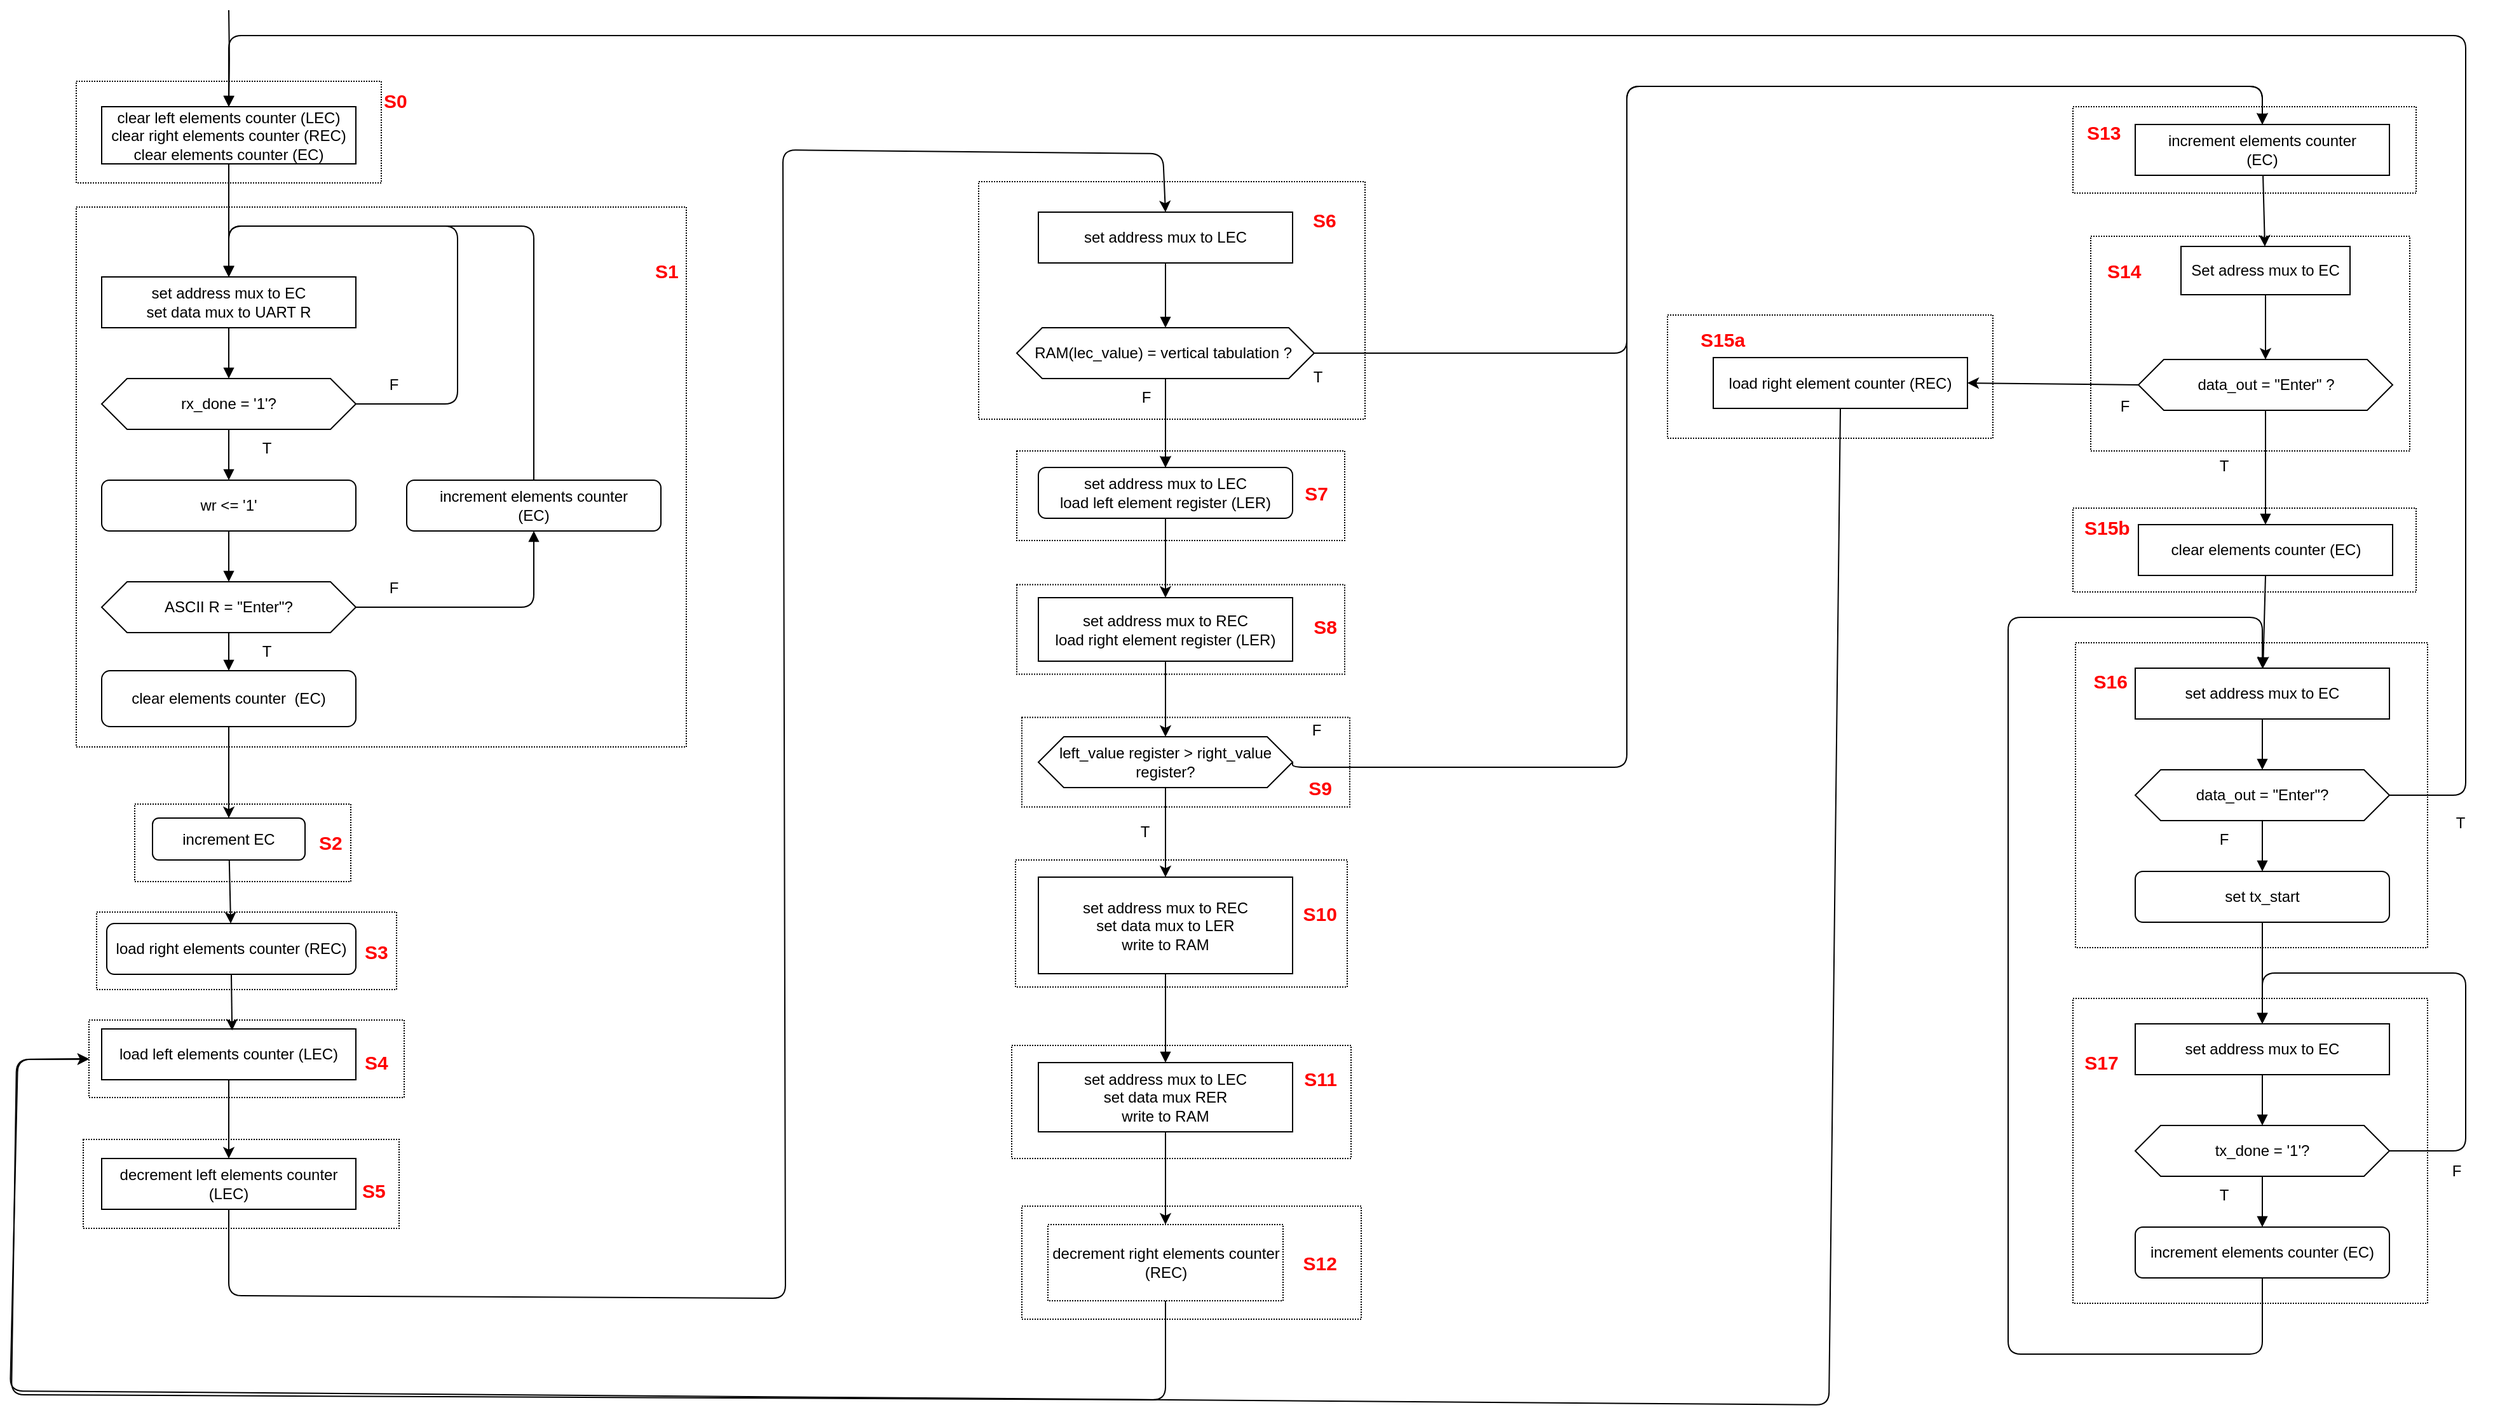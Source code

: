 <mxfile>
    <diagram id="wE0ajQqVN8ZXP2OR7bFC" name="Page-1">
        <mxGraphModel dx="1699" dy="632" grid="0" gridSize="10" guides="1" tooltips="1" connect="1" arrows="1" fold="1" page="1" pageScale="1" pageWidth="1169" pageHeight="827" math="0" shadow="0">
            <root>
                <mxCell id="0"/>
                <mxCell id="1" parent="0"/>
                <mxCell id="OGDo6H8NNohpMqfSObW9-145" value="F" style="text;html=1;strokeColor=none;fillColor=none;align=center;verticalAlign=middle;whiteSpace=wrap;rounded=0;" parent="1" vertex="1">
                    <mxGeometry x="1682" y="317" width="60" height="30" as="geometry"/>
                </mxCell>
                <mxCell id="L_lt8IWHbVz3kpPMdmdx-9" value="S15a" style="text;html=1;strokeColor=none;fillColor=none;align=left;verticalAlign=middle;whiteSpace=wrap;rounded=0;dashed=1;dashPattern=1 1;fontStyle=1;fontColor=#FF0000;fontSize=15;" parent="1" vertex="1">
                    <mxGeometry x="1376" y="263.5" width="40" height="30" as="geometry"/>
                </mxCell>
                <mxCell id="OGDo6H8NNohpMqfSObW9-61" value="" style="rounded=0;whiteSpace=wrap;html=1;dashed=1;dashPattern=1 1;fillColor=none;" parent="1" vertex="1">
                    <mxGeometry x="810" y="155" width="304" height="187" as="geometry"/>
                </mxCell>
                <mxCell id="qE4AglkrRlAp2CRrqQMC-1" value="" style="rounded=0;whiteSpace=wrap;html=1;dashed=1;dashPattern=1 1;fillColor=none;" parent="1" vertex="1">
                    <mxGeometry x="1671" y="412" width="270" height="66" as="geometry"/>
                </mxCell>
                <mxCell id="OGDo6H8NNohpMqfSObW9-154" value="" style="rounded=0;whiteSpace=wrap;html=1;dashed=1;dashPattern=1 1;fillColor=none;" parent="1" vertex="1">
                    <mxGeometry x="839" y="689" width="261" height="100" as="geometry"/>
                </mxCell>
                <mxCell id="OGDo6H8NNohpMqfSObW9-135" value="" style="rounded=0;whiteSpace=wrap;html=1;dashed=1;dashPattern=1 1;fillColor=none;" parent="1" vertex="1">
                    <mxGeometry x="105.5" y="909" width="248.5" height="70" as="geometry"/>
                </mxCell>
                <mxCell id="OGDo6H8NNohpMqfSObW9-129" value="" style="rounded=0;whiteSpace=wrap;html=1;dashed=1;dashPattern=1 1;fillColor=none;" parent="1" vertex="1">
                    <mxGeometry x="1671" y="798" width="279" height="240" as="geometry"/>
                </mxCell>
                <mxCell id="OGDo6H8NNohpMqfSObW9-128" value="" style="rounded=0;whiteSpace=wrap;html=1;dashed=1;dashPattern=1 1;fillColor=none;" parent="1" vertex="1">
                    <mxGeometry x="1673" y="518" width="277" height="240" as="geometry"/>
                </mxCell>
                <mxCell id="OGDo6H8NNohpMqfSObW9-127" value="" style="rounded=0;whiteSpace=wrap;html=1;dashed=1;dashPattern=1 1;fillColor=none;" parent="1" vertex="1">
                    <mxGeometry x="1671" y="96" width="270" height="68" as="geometry"/>
                </mxCell>
                <mxCell id="OGDo6H8NNohpMqfSObW9-63" value="" style="rounded=0;whiteSpace=wrap;html=1;dashed=1;dashPattern=1 1;fillColor=none;" parent="1" vertex="1">
                    <mxGeometry x="840" y="367" width="258" height="70.5" as="geometry"/>
                </mxCell>
                <mxCell id="OGDo6H8NNohpMqfSObW9-36" value="" style="rounded=0;whiteSpace=wrap;html=1;dashed=1;dashPattern=1 1;fillColor=none;" parent="1" vertex="1">
                    <mxGeometry x="146" y="645" width="170" height="61" as="geometry"/>
                </mxCell>
                <mxCell id="OGDo6H8NNohpMqfSObW9-35" value="" style="rounded=0;whiteSpace=wrap;html=1;dashed=1;dashPattern=1 1;fillColor=none;" parent="1" vertex="1">
                    <mxGeometry x="1352" y="260" width="256" height="97" as="geometry"/>
                </mxCell>
                <mxCell id="OGDo6H8NNohpMqfSObW9-30" value="" style="rounded=0;whiteSpace=wrap;html=1;dashed=1;dashPattern=1 1;fillColor=none;" parent="1" vertex="1">
                    <mxGeometry x="100" y="76" width="240" height="80" as="geometry"/>
                </mxCell>
                <mxCell id="OGDo6H8NNohpMqfSObW9-27" value="" style="rounded=0;whiteSpace=wrap;html=1;dashed=1;dashPattern=1 1;fillColor=none;" parent="1" vertex="1">
                    <mxGeometry x="100" y="175" width="480" height="425" as="geometry"/>
                </mxCell>
                <mxCell id="OGDo6H8NNohpMqfSObW9-5" style="edgeStyle=orthogonalEdgeStyle;rounded=1;orthogonalLoop=1;jettySize=auto;html=1;exitX=0.5;exitY=1;exitDx=0;exitDy=0;entryX=0.5;entryY=0;entryDx=0;entryDy=0;endArrow=block;endFill=1;" parent="1" source="OGDo6H8NNohpMqfSObW9-1" target="OGDo6H8NNohpMqfSObW9-2" edge="1">
                    <mxGeometry relative="1" as="geometry"/>
                </mxCell>
                <mxCell id="OGDo6H8NNohpMqfSObW9-29" style="edgeStyle=orthogonalEdgeStyle;rounded=1;orthogonalLoop=1;jettySize=auto;html=1;endArrow=block;endFill=1;entryX=0.5;entryY=0;entryDx=0;entryDy=0;" parent="1" target="OGDo6H8NNohpMqfSObW9-1" edge="1">
                    <mxGeometry relative="1" as="geometry">
                        <mxPoint x="220" y="20" as="sourcePoint"/>
                    </mxGeometry>
                </mxCell>
                <mxCell id="OGDo6H8NNohpMqfSObW9-1" value="clear left elements counter (LEC)&lt;br&gt;clear right elements counter (REC)&lt;br&gt;clear elements counter (EC)" style="rounded=0;whiteSpace=wrap;html=1;" parent="1" vertex="1">
                    <mxGeometry x="120" y="96" width="200" height="45" as="geometry"/>
                </mxCell>
                <mxCell id="OGDo6H8NNohpMqfSObW9-6" style="edgeStyle=orthogonalEdgeStyle;rounded=1;orthogonalLoop=1;jettySize=auto;html=1;exitX=0.5;exitY=1;exitDx=0;exitDy=0;entryX=0.5;entryY=0;entryDx=0;entryDy=0;endArrow=block;endFill=1;" parent="1" source="OGDo6H8NNohpMqfSObW9-2" target="OGDo6H8NNohpMqfSObW9-3" edge="1">
                    <mxGeometry relative="1" as="geometry"/>
                </mxCell>
                <mxCell id="OGDo6H8NNohpMqfSObW9-2" value="set address mux to EC&lt;br&gt;set data mux to UART R" style="rounded=0;whiteSpace=wrap;html=1;" parent="1" vertex="1">
                    <mxGeometry x="120" y="230" width="200" height="40" as="geometry"/>
                </mxCell>
                <mxCell id="OGDo6H8NNohpMqfSObW9-4" style="edgeStyle=orthogonalEdgeStyle;rounded=1;orthogonalLoop=1;jettySize=auto;html=1;exitX=1;exitY=0.5;exitDx=0;exitDy=0;entryX=0.5;entryY=0;entryDx=0;entryDy=0;endArrow=block;endFill=1;" parent="1" source="OGDo6H8NNohpMqfSObW9-3" target="OGDo6H8NNohpMqfSObW9-2" edge="1">
                    <mxGeometry relative="1" as="geometry">
                        <Array as="points">
                            <mxPoint x="400" y="330"/>
                            <mxPoint x="400" y="190"/>
                            <mxPoint x="220" y="190"/>
                        </Array>
                    </mxGeometry>
                </mxCell>
                <mxCell id="OGDo6H8NNohpMqfSObW9-9" style="edgeStyle=orthogonalEdgeStyle;rounded=1;orthogonalLoop=1;jettySize=auto;html=1;exitX=0.5;exitY=1;exitDx=0;exitDy=0;entryX=0.5;entryY=0;entryDx=0;entryDy=0;endArrow=block;endFill=1;" parent="1" source="OGDo6H8NNohpMqfSObW9-3" target="OGDo6H8NNohpMqfSObW9-8" edge="1">
                    <mxGeometry relative="1" as="geometry"/>
                </mxCell>
                <mxCell id="OGDo6H8NNohpMqfSObW9-3" value="rx_done = '1'?" style="shape=hexagon;perimeter=hexagonPerimeter2;whiteSpace=wrap;html=1;fixedSize=1;" parent="1" vertex="1">
                    <mxGeometry x="120" y="310" width="200" height="40" as="geometry"/>
                </mxCell>
                <mxCell id="OGDo6H8NNohpMqfSObW9-7" value="F" style="text;html=1;strokeColor=none;fillColor=none;align=center;verticalAlign=middle;whiteSpace=wrap;rounded=0;" parent="1" vertex="1">
                    <mxGeometry x="320" y="300" width="60" height="30" as="geometry"/>
                </mxCell>
                <mxCell id="OGDo6H8NNohpMqfSObW9-11" style="edgeStyle=orthogonalEdgeStyle;rounded=1;orthogonalLoop=1;jettySize=auto;html=1;exitX=0.5;exitY=1;exitDx=0;exitDy=0;entryX=0.5;entryY=0;entryDx=0;entryDy=0;endArrow=block;endFill=1;" parent="1" source="OGDo6H8NNohpMqfSObW9-8" target="OGDo6H8NNohpMqfSObW9-10" edge="1">
                    <mxGeometry relative="1" as="geometry"/>
                </mxCell>
                <mxCell id="OGDo6H8NNohpMqfSObW9-8" value="wr &amp;lt;= '1'" style="rounded=1;whiteSpace=wrap;html=1;" parent="1" vertex="1">
                    <mxGeometry x="120" y="390" width="200" height="40" as="geometry"/>
                </mxCell>
                <mxCell id="OGDo6H8NNohpMqfSObW9-17" style="edgeStyle=orthogonalEdgeStyle;rounded=1;orthogonalLoop=1;jettySize=auto;html=1;exitX=1;exitY=0.5;exitDx=0;exitDy=0;entryX=0.5;entryY=1;entryDx=0;entryDy=0;endArrow=block;endFill=1;" parent="1" source="OGDo6H8NNohpMqfSObW9-10" target="OGDo6H8NNohpMqfSObW9-15" edge="1">
                    <mxGeometry relative="1" as="geometry"/>
                </mxCell>
                <mxCell id="OGDo6H8NNohpMqfSObW9-23" style="edgeStyle=orthogonalEdgeStyle;rounded=1;orthogonalLoop=1;jettySize=auto;html=1;exitX=0.5;exitY=1;exitDx=0;exitDy=0;endArrow=block;endFill=1;" parent="1" source="OGDo6H8NNohpMqfSObW9-10" target="OGDo6H8NNohpMqfSObW9-21" edge="1">
                    <mxGeometry relative="1" as="geometry"/>
                </mxCell>
                <mxCell id="OGDo6H8NNohpMqfSObW9-10" value="ASCII R = &quot;Enter&quot;?" style="shape=hexagon;perimeter=hexagonPerimeter2;whiteSpace=wrap;html=1;fixedSize=1;" parent="1" vertex="1">
                    <mxGeometry x="120" y="470" width="200" height="40" as="geometry"/>
                </mxCell>
                <mxCell id="OGDo6H8NNohpMqfSObW9-31" style="edgeStyle=orthogonalEdgeStyle;rounded=1;orthogonalLoop=1;jettySize=auto;html=1;exitX=0.5;exitY=0;exitDx=0;exitDy=0;entryX=0.5;entryY=0;entryDx=0;entryDy=0;endArrow=block;endFill=1;" parent="1" source="OGDo6H8NNohpMqfSObW9-15" target="OGDo6H8NNohpMqfSObW9-2" edge="1">
                    <mxGeometry relative="1" as="geometry">
                        <Array as="points">
                            <mxPoint x="460" y="190"/>
                            <mxPoint x="220" y="190"/>
                        </Array>
                    </mxGeometry>
                </mxCell>
                <mxCell id="OGDo6H8NNohpMqfSObW9-15" value="increment elements counter&lt;br&gt;(EC)" style="rounded=1;whiteSpace=wrap;html=1;" parent="1" vertex="1">
                    <mxGeometry x="360" y="390" width="200" height="40" as="geometry"/>
                </mxCell>
                <mxCell id="OGDo6H8NNohpMqfSObW9-18" value="F" style="text;html=1;strokeColor=none;fillColor=none;align=center;verticalAlign=middle;whiteSpace=wrap;rounded=0;" parent="1" vertex="1">
                    <mxGeometry x="320" y="460" width="60" height="30" as="geometry"/>
                </mxCell>
                <mxCell id="OGDo6H8NNohpMqfSObW9-19" value="T" style="text;html=1;strokeColor=none;fillColor=none;align=center;verticalAlign=middle;whiteSpace=wrap;rounded=0;" parent="1" vertex="1">
                    <mxGeometry x="220" y="350" width="60" height="30" as="geometry"/>
                </mxCell>
                <mxCell id="31" value="" style="edgeStyle=none;html=1;" edge="1" parent="1" source="OGDo6H8NNohpMqfSObW9-21" target="30">
                    <mxGeometry relative="1" as="geometry"/>
                </mxCell>
                <mxCell id="OGDo6H8NNohpMqfSObW9-21" value="clear elements counter&amp;nbsp; (EC)" style="rounded=1;whiteSpace=wrap;html=1;" parent="1" vertex="1">
                    <mxGeometry x="120" y="540" width="200" height="44" as="geometry"/>
                </mxCell>
                <mxCell id="OGDo6H8NNohpMqfSObW9-24" value="T" style="text;html=1;strokeColor=none;fillColor=none;align=center;verticalAlign=middle;whiteSpace=wrap;rounded=0;" parent="1" vertex="1">
                    <mxGeometry x="220" y="510" width="60" height="30" as="geometry"/>
                </mxCell>
                <mxCell id="41" style="edgeStyle=none;html=1;exitX=0.5;exitY=1;exitDx=0;exitDy=0;entryX=0.5;entryY=0;entryDx=0;entryDy=0;" edge="1" parent="1" source="OGDo6H8NNohpMqfSObW9-33" target="OGDo6H8NNohpMqfSObW9-39">
                    <mxGeometry relative="1" as="geometry"/>
                </mxCell>
                <mxCell id="OGDo6H8NNohpMqfSObW9-33" value="load left elements counter (LEC)" style="rounded=0;whiteSpace=wrap;html=1;" parent="1" vertex="1">
                    <mxGeometry x="120" y="822" width="200" height="40" as="geometry"/>
                </mxCell>
                <mxCell id="22" style="edgeStyle=none;html=1;exitX=0.5;exitY=1;exitDx=0;exitDy=0;" parent="1" source="OGDo6H8NNohpMqfSObW9-34" target="OGDo6H8NNohpMqfSObW9-66" edge="1">
                    <mxGeometry relative="1" as="geometry"/>
                </mxCell>
                <mxCell id="OGDo6H8NNohpMqfSObW9-34" value="set address mux to REC&lt;br&gt;load right element register (LER)" style="rounded=0;whiteSpace=wrap;html=1;" parent="1" vertex="1">
                    <mxGeometry x="857" y="482.5" width="200" height="50" as="geometry"/>
                </mxCell>
                <mxCell id="42" style="edgeStyle=none;html=1;exitX=0.5;exitY=1;exitDx=0;exitDy=0;entryX=0.5;entryY=0;entryDx=0;entryDy=0;" edge="1" parent="1" source="OGDo6H8NNohpMqfSObW9-39" target="OGDo6H8NNohpMqfSObW9-41">
                    <mxGeometry relative="1" as="geometry">
                        <Array as="points">
                            <mxPoint x="220" y="1032"/>
                            <mxPoint x="658" y="1034"/>
                            <mxPoint x="656" y="130"/>
                            <mxPoint x="955" y="133"/>
                        </Array>
                    </mxGeometry>
                </mxCell>
                <mxCell id="OGDo6H8NNohpMqfSObW9-39" value="decrement left elements counter&lt;br&gt;(LEC)" style="rounded=0;whiteSpace=wrap;html=1;" parent="1" vertex="1">
                    <mxGeometry x="120" y="924" width="200" height="40" as="geometry"/>
                </mxCell>
                <mxCell id="OGDo6H8NNohpMqfSObW9-45" style="edgeStyle=orthogonalEdgeStyle;rounded=1;orthogonalLoop=1;jettySize=auto;html=1;exitX=0.5;exitY=1;exitDx=0;exitDy=0;entryX=0.5;entryY=0;entryDx=0;entryDy=0;endArrow=block;endFill=1;" parent="1" source="OGDo6H8NNohpMqfSObW9-41" target="L_lt8IWHbVz3kpPMdmdx-1" edge="1">
                    <mxGeometry relative="1" as="geometry"/>
                </mxCell>
                <mxCell id="OGDo6H8NNohpMqfSObW9-41" value="set address mux to LEC" style="rounded=0;whiteSpace=wrap;html=1;" parent="1" vertex="1">
                    <mxGeometry x="857" y="179" width="200" height="40" as="geometry"/>
                </mxCell>
                <mxCell id="OGDo6H8NNohpMqfSObW9-53" value="F" style="text;html=1;strokeColor=none;fillColor=none;align=center;verticalAlign=middle;whiteSpace=wrap;rounded=0;" parent="1" vertex="1">
                    <mxGeometry x="912" y="310" width="60" height="30" as="geometry"/>
                </mxCell>
                <mxCell id="OGDo6H8NNohpMqfSObW9-156" style="edgeStyle=orthogonalEdgeStyle;rounded=1;orthogonalLoop=1;jettySize=auto;html=1;exitX=0.5;exitY=1;exitDx=0;exitDy=0;entryX=0.5;entryY=0;entryDx=0;entryDy=0;endArrow=block;endFill=1;" parent="1" source="OGDo6H8NNohpMqfSObW9-68" target="OGDo6H8NNohpMqfSObW9-155" edge="1">
                    <mxGeometry relative="1" as="geometry"/>
                </mxCell>
                <mxCell id="OGDo6H8NNohpMqfSObW9-68" value="set address mux to REC&lt;br&gt;set data mux to LER&lt;br&gt;write to RAM&lt;br&gt;" style="rounded=0;whiteSpace=wrap;html=1;" parent="1" vertex="1">
                    <mxGeometry x="857" y="702.5" width="200" height="76" as="geometry"/>
                </mxCell>
                <mxCell id="OGDo6H8NNohpMqfSObW9-72" value="T" style="text;html=1;strokeColor=none;fillColor=none;align=center;verticalAlign=middle;whiteSpace=wrap;rounded=0;" parent="1" vertex="1">
                    <mxGeometry x="1047" y="293.5" width="60" height="30" as="geometry"/>
                </mxCell>
                <mxCell id="62" value="" style="edgeStyle=none;html=1;" edge="1" parent="1" source="OGDo6H8NNohpMqfSObW9-81" target="61">
                    <mxGeometry relative="1" as="geometry"/>
                </mxCell>
                <mxCell id="OGDo6H8NNohpMqfSObW9-81" value="increment elements counter&lt;br&gt;(EC)" style="rounded=0;whiteSpace=wrap;html=1;" parent="1" vertex="1">
                    <mxGeometry x="1720" y="110" width="200" height="40" as="geometry"/>
                </mxCell>
                <mxCell id="OGDo6H8NNohpMqfSObW9-142" style="edgeStyle=orthogonalEdgeStyle;rounded=1;orthogonalLoop=1;jettySize=auto;html=1;exitX=0.5;exitY=1;exitDx=0;exitDy=0;entryX=0.5;entryY=0;entryDx=0;entryDy=0;endArrow=block;endFill=1;" parent="1" source="OGDo6H8NNohpMqfSObW9-82" target="OGDo6H8NNohpMqfSObW9-159" edge="1">
                    <mxGeometry relative="1" as="geometry"/>
                </mxCell>
                <mxCell id="70" style="edgeStyle=none;html=1;exitX=0;exitY=0.5;exitDx=0;exitDy=0;entryX=1;entryY=0.5;entryDx=0;entryDy=0;" edge="1" parent="1" source="OGDo6H8NNohpMqfSObW9-82" target="16">
                    <mxGeometry relative="1" as="geometry"/>
                </mxCell>
                <mxCell id="OGDo6H8NNohpMqfSObW9-82" value="data_out = &quot;Enter&quot; ?" style="shape=hexagon;perimeter=hexagonPerimeter2;whiteSpace=wrap;html=1;fixedSize=1;" parent="1" vertex="1">
                    <mxGeometry x="1722.5" y="295" width="200" height="40" as="geometry"/>
                </mxCell>
                <mxCell id="OGDo6H8NNohpMqfSObW9-158" style="edgeStyle=orthogonalEdgeStyle;rounded=1;orthogonalLoop=1;jettySize=auto;html=1;exitX=1;exitY=0.5;exitDx=0;exitDy=0;endArrow=block;endFill=1;entryX=0.5;entryY=0;entryDx=0;entryDy=0;startArrow=none;" parent="1" source="OGDo6H8NNohpMqfSObW9-66" target="OGDo6H8NNohpMqfSObW9-81" edge="1">
                    <mxGeometry relative="1" as="geometry">
                        <mxPoint x="1400" y="670" as="targetPoint"/>
                        <Array as="points">
                            <mxPoint x="1057" y="616"/>
                            <mxPoint x="1320" y="616"/>
                            <mxPoint x="1320" y="80"/>
                            <mxPoint x="1820" y="80"/>
                        </Array>
                    </mxGeometry>
                </mxCell>
                <mxCell id="OGDo6H8NNohpMqfSObW9-107" style="edgeStyle=orthogonalEdgeStyle;rounded=1;orthogonalLoop=1;jettySize=auto;html=1;exitX=0.5;exitY=1;exitDx=0;exitDy=0;entryX=0.5;entryY=0;entryDx=0;entryDy=0;endArrow=block;endFill=1;" parent="1" source="OGDo6H8NNohpMqfSObW9-99" target="OGDo6H8NNohpMqfSObW9-100" edge="1">
                    <mxGeometry relative="1" as="geometry"/>
                </mxCell>
                <mxCell id="OGDo6H8NNohpMqfSObW9-99" value="set address mux to EC" style="rounded=0;whiteSpace=wrap;html=1;" parent="1" vertex="1">
                    <mxGeometry x="1720" y="538" width="200" height="40" as="geometry"/>
                </mxCell>
                <mxCell id="OGDo6H8NNohpMqfSObW9-108" style="edgeStyle=orthogonalEdgeStyle;rounded=1;orthogonalLoop=1;jettySize=auto;html=1;exitX=0.5;exitY=1;exitDx=0;exitDy=0;endArrow=block;endFill=1;" parent="1" source="OGDo6H8NNohpMqfSObW9-100" target="OGDo6H8NNohpMqfSObW9-101" edge="1">
                    <mxGeometry relative="1" as="geometry"/>
                </mxCell>
                <mxCell id="OGDo6H8NNohpMqfSObW9-148" style="edgeStyle=orthogonalEdgeStyle;rounded=1;orthogonalLoop=1;jettySize=auto;html=1;exitX=1;exitY=0.5;exitDx=0;exitDy=0;endArrow=block;endFill=1;entryX=0.5;entryY=0;entryDx=0;entryDy=0;" parent="1" source="OGDo6H8NNohpMqfSObW9-100" target="OGDo6H8NNohpMqfSObW9-1" edge="1">
                    <mxGeometry relative="1" as="geometry">
                        <mxPoint x="220" y="110" as="targetPoint"/>
                        <Array as="points">
                            <mxPoint x="1980" y="638"/>
                            <mxPoint x="1980" y="40"/>
                            <mxPoint x="220" y="40"/>
                        </Array>
                    </mxGeometry>
                </mxCell>
                <mxCell id="OGDo6H8NNohpMqfSObW9-100" value="data_out = &quot;Enter&quot;?" style="shape=hexagon;perimeter=hexagonPerimeter2;whiteSpace=wrap;html=1;fixedSize=1;" parent="1" vertex="1">
                    <mxGeometry x="1720" y="618" width="200" height="40" as="geometry"/>
                </mxCell>
                <mxCell id="OGDo6H8NNohpMqfSObW9-109" style="edgeStyle=orthogonalEdgeStyle;rounded=1;orthogonalLoop=1;jettySize=auto;html=1;exitX=0.5;exitY=1;exitDx=0;exitDy=0;endArrow=block;endFill=1;" parent="1" source="OGDo6H8NNohpMqfSObW9-101" edge="1">
                    <mxGeometry relative="1" as="geometry">
                        <mxPoint x="1820" y="818" as="targetPoint"/>
                    </mxGeometry>
                </mxCell>
                <mxCell id="OGDo6H8NNohpMqfSObW9-101" value="set tx_start" style="rounded=1;whiteSpace=wrap;html=1;" parent="1" vertex="1">
                    <mxGeometry x="1720" y="698" width="200" height="40" as="geometry"/>
                </mxCell>
                <mxCell id="OGDo6H8NNohpMqfSObW9-111" style="edgeStyle=orthogonalEdgeStyle;rounded=1;orthogonalLoop=1;jettySize=auto;html=1;exitX=0.5;exitY=1;exitDx=0;exitDy=0;entryX=0.5;entryY=0;entryDx=0;entryDy=0;endArrow=block;endFill=1;" parent="1" source="OGDo6H8NNohpMqfSObW9-103" target="OGDo6H8NNohpMqfSObW9-104" edge="1">
                    <mxGeometry relative="1" as="geometry"/>
                </mxCell>
                <mxCell id="OGDo6H8NNohpMqfSObW9-103" value="set address mux to EC" style="rounded=0;whiteSpace=wrap;html=1;" parent="1" vertex="1">
                    <mxGeometry x="1720" y="818" width="200" height="40" as="geometry"/>
                </mxCell>
                <mxCell id="OGDo6H8NNohpMqfSObW9-106" style="edgeStyle=orthogonalEdgeStyle;rounded=1;orthogonalLoop=1;jettySize=auto;html=1;exitX=1;exitY=0.5;exitDx=0;exitDy=0;entryX=0.5;entryY=0;entryDx=0;entryDy=0;endArrow=block;endFill=1;" parent="1" source="OGDo6H8NNohpMqfSObW9-104" target="OGDo6H8NNohpMqfSObW9-103" edge="1">
                    <mxGeometry relative="1" as="geometry">
                        <Array as="points">
                            <mxPoint x="1980" y="918"/>
                            <mxPoint x="1980" y="778"/>
                            <mxPoint x="1820" y="778"/>
                        </Array>
                    </mxGeometry>
                </mxCell>
                <mxCell id="OGDo6H8NNohpMqfSObW9-110" style="edgeStyle=orthogonalEdgeStyle;rounded=1;orthogonalLoop=1;jettySize=auto;html=1;exitX=0.5;exitY=1;exitDx=0;exitDy=0;entryX=0.5;entryY=0;entryDx=0;entryDy=0;endArrow=block;endFill=1;" parent="1" source="OGDo6H8NNohpMqfSObW9-104" target="OGDo6H8NNohpMqfSObW9-105" edge="1">
                    <mxGeometry relative="1" as="geometry"/>
                </mxCell>
                <mxCell id="OGDo6H8NNohpMqfSObW9-104" value="tx_done = '1'?" style="shape=hexagon;perimeter=hexagonPerimeter2;whiteSpace=wrap;html=1;fixedSize=1;" parent="1" vertex="1">
                    <mxGeometry x="1720" y="898" width="200" height="40" as="geometry"/>
                </mxCell>
                <mxCell id="OGDo6H8NNohpMqfSObW9-150" style="edgeStyle=orthogonalEdgeStyle;rounded=1;orthogonalLoop=1;jettySize=auto;html=1;exitX=0.5;exitY=1;exitDx=0;exitDy=0;entryX=0.5;entryY=0;entryDx=0;entryDy=0;endArrow=block;endFill=1;" parent="1" source="OGDo6H8NNohpMqfSObW9-105" target="OGDo6H8NNohpMqfSObW9-99" edge="1">
                    <mxGeometry relative="1" as="geometry">
                        <Array as="points">
                            <mxPoint x="1820" y="1078"/>
                            <mxPoint x="1620" y="1078"/>
                            <mxPoint x="1620" y="498"/>
                            <mxPoint x="1820" y="498"/>
                        </Array>
                    </mxGeometry>
                </mxCell>
                <mxCell id="OGDo6H8NNohpMqfSObW9-105" value="increment elements counter (EC)" style="rounded=1;whiteSpace=wrap;html=1;" parent="1" vertex="1">
                    <mxGeometry x="1720" y="978" width="200" height="40" as="geometry"/>
                </mxCell>
                <mxCell id="OGDo6H8NNohpMqfSObW9-146" value="T" style="text;html=1;strokeColor=none;fillColor=none;align=center;verticalAlign=middle;whiteSpace=wrap;rounded=0;" parent="1" vertex="1">
                    <mxGeometry x="1760" y="364" width="60" height="30" as="geometry"/>
                </mxCell>
                <mxCell id="OGDo6H8NNohpMqfSObW9-147" value="F" style="text;html=1;strokeColor=none;fillColor=none;align=center;verticalAlign=middle;whiteSpace=wrap;rounded=0;" parent="1" vertex="1">
                    <mxGeometry x="1760" y="658" width="60" height="30" as="geometry"/>
                </mxCell>
                <mxCell id="OGDo6H8NNohpMqfSObW9-149" value="T" style="text;html=1;strokeColor=none;fillColor=none;align=center;verticalAlign=middle;whiteSpace=wrap;rounded=0;" parent="1" vertex="1">
                    <mxGeometry x="1946" y="645" width="60" height="30" as="geometry"/>
                </mxCell>
                <mxCell id="OGDo6H8NNohpMqfSObW9-151" value="F" style="text;html=1;strokeColor=none;fillColor=none;align=center;verticalAlign=middle;whiteSpace=wrap;rounded=0;" parent="1" vertex="1">
                    <mxGeometry x="1943" y="919" width="60" height="30" as="geometry"/>
                </mxCell>
                <mxCell id="OGDo6H8NNohpMqfSObW9-152" value="T" style="text;html=1;strokeColor=none;fillColor=none;align=center;verticalAlign=middle;whiteSpace=wrap;rounded=0;" parent="1" vertex="1">
                    <mxGeometry x="1760" y="938" width="60" height="30" as="geometry"/>
                </mxCell>
                <mxCell id="55" style="edgeStyle=none;html=1;exitX=0.5;exitY=1;exitDx=0;exitDy=0;entryX=0.5;entryY=0;entryDx=0;entryDy=0;" edge="1" parent="1" source="OGDo6H8NNohpMqfSObW9-155" target="52">
                    <mxGeometry relative="1" as="geometry"/>
                </mxCell>
                <mxCell id="OGDo6H8NNohpMqfSObW9-155" value="set address mux to LEC&lt;br&gt;set data mux RER&lt;br&gt;write to RAM" style="rounded=0;whiteSpace=wrap;html=1;" parent="1" vertex="1">
                    <mxGeometry x="857" y="848.5" width="200" height="54.5" as="geometry"/>
                </mxCell>
                <mxCell id="73" style="edgeStyle=none;html=1;exitX=0.5;exitY=1;exitDx=0;exitDy=0;" edge="1" parent="1" source="OGDo6H8NNohpMqfSObW9-159" target="OGDo6H8NNohpMqfSObW9-99">
                    <mxGeometry relative="1" as="geometry"/>
                </mxCell>
                <mxCell id="OGDo6H8NNohpMqfSObW9-159" value="clear elements counter (EC)" style="rounded=0;whiteSpace=wrap;html=1;" parent="1" vertex="1">
                    <mxGeometry x="1722.5" y="425" width="200" height="40" as="geometry"/>
                </mxCell>
                <mxCell id="OGDo6H8NNohpMqfSObW9-162" value="S0" style="text;html=1;strokeColor=none;fillColor=none;align=left;verticalAlign=middle;whiteSpace=wrap;rounded=0;dashed=1;dashPattern=1 1;fontStyle=1;fontColor=#FF0000;fontSize=15;" parent="1" vertex="1">
                    <mxGeometry x="340" y="76" width="40" height="30" as="geometry"/>
                </mxCell>
                <mxCell id="OGDo6H8NNohpMqfSObW9-163" value="S1&amp;nbsp;" style="text;html=1;strokeColor=none;fillColor=none;align=right;verticalAlign=middle;whiteSpace=wrap;rounded=0;dashed=1;dashPattern=1 1;fontStyle=1;fontColor=#FF0000;fontSize=15;" parent="1" vertex="1">
                    <mxGeometry x="540" y="210" width="40" height="30" as="geometry"/>
                </mxCell>
                <mxCell id="OGDo6H8NNohpMqfSObW9-164" value="S2&lt;br&gt;" style="text;html=1;strokeColor=none;fillColor=none;align=left;verticalAlign=middle;whiteSpace=wrap;rounded=0;dashed=1;dashPattern=1 1;fontStyle=1;fontColor=#FF0000;fontSize=15;" parent="1" vertex="1">
                    <mxGeometry x="289" y="660" width="40" height="30" as="geometry"/>
                </mxCell>
                <mxCell id="OGDo6H8NNohpMqfSObW9-167" value="S10" style="text;html=1;strokeColor=none;fillColor=none;align=right;verticalAlign=middle;whiteSpace=wrap;rounded=0;dashed=1;dashPattern=1 1;fontStyle=1;fontColor=#FF0000;fontSize=15;" parent="1" vertex="1">
                    <mxGeometry x="1054" y="716" width="40" height="30" as="geometry"/>
                </mxCell>
                <mxCell id="OGDo6H8NNohpMqfSObW9-169" value="S13" style="text;html=1;strokeColor=none;fillColor=none;align=left;verticalAlign=middle;whiteSpace=wrap;rounded=0;dashed=1;dashPattern=1 1;fontStyle=1;fontColor=#FF0000;fontSize=15;" parent="1" vertex="1">
                    <mxGeometry x="1680" y="101" width="40" height="30" as="geometry"/>
                </mxCell>
                <mxCell id="OGDo6H8NNohpMqfSObW9-171" value="S16" style="text;html=1;strokeColor=none;fillColor=none;align=right;verticalAlign=middle;whiteSpace=wrap;rounded=0;dashed=1;dashPattern=1 1;fontStyle=1;fontColor=#FF0000;fontSize=15;" parent="1" vertex="1">
                    <mxGeometry x="1676" y="532.5" width="40" height="30" as="geometry"/>
                </mxCell>
                <mxCell id="OGDo6H8NNohpMqfSObW9-172" value="S17&amp;nbsp;" style="text;html=1;strokeColor=none;fillColor=none;align=right;verticalAlign=middle;whiteSpace=wrap;rounded=0;dashed=1;dashPattern=1 1;fontStyle=1;fontColor=#FF0000;fontSize=15;" parent="1" vertex="1">
                    <mxGeometry x="1673" y="833" width="40" height="30" as="geometry"/>
                </mxCell>
                <mxCell id="qE4AglkrRlAp2CRrqQMC-2" value="S15b&amp;nbsp;" style="text;html=1;strokeColor=none;fillColor=none;align=right;verticalAlign=middle;whiteSpace=wrap;rounded=0;dashed=1;dashPattern=1 1;fontStyle=1;fontColor=#FF0000;fontSize=15;" parent="1" vertex="1">
                    <mxGeometry x="1682" y="412" width="40" height="30" as="geometry"/>
                </mxCell>
                <mxCell id="Uw-b2mNJYzt21tlcbAmd-1" value="S6" style="text;html=1;strokeColor=none;fillColor=none;align=left;verticalAlign=middle;whiteSpace=wrap;rounded=0;dashed=1;dashPattern=1 1;fontStyle=1;fontColor=#FF0000;fontSize=15;" parent="1" vertex="1">
                    <mxGeometry x="1071" y="170" width="40" height="30" as="geometry"/>
                </mxCell>
                <mxCell id="21" style="edgeStyle=none;html=1;exitX=0.5;exitY=1;exitDx=0;exitDy=0;" parent="1" source="STAqftT4j32brJL8to_A-1" target="OGDo6H8NNohpMqfSObW9-34" edge="1">
                    <mxGeometry relative="1" as="geometry"/>
                </mxCell>
                <mxCell id="STAqftT4j32brJL8to_A-1" value="set address mux to LEC&lt;br&gt;load left element register (LER)" style="rounded=1;whiteSpace=wrap;html=1;" parent="1" vertex="1">
                    <mxGeometry x="857" y="380" width="200" height="40" as="geometry"/>
                </mxCell>
                <mxCell id="L_lt8IWHbVz3kpPMdmdx-2" style="edgeStyle=orthogonalEdgeStyle;rounded=1;orthogonalLoop=1;jettySize=auto;html=1;exitX=0.5;exitY=1;exitDx=0;exitDy=0;endArrow=block;endFill=1;" parent="1" source="L_lt8IWHbVz3kpPMdmdx-1" target="STAqftT4j32brJL8to_A-1" edge="1">
                    <mxGeometry relative="1" as="geometry">
                        <mxPoint x="795.5" y="357.5" as="targetPoint"/>
                        <Array as="points"/>
                    </mxGeometry>
                </mxCell>
                <mxCell id="10" style="edgeStyle=none;html=1;exitX=1;exitY=0.5;exitDx=0;exitDy=0;" parent="1" source="L_lt8IWHbVz3kpPMdmdx-1" target="OGDo6H8NNohpMqfSObW9-81" edge="1">
                    <mxGeometry relative="1" as="geometry">
                        <Array as="points">
                            <mxPoint x="1320" y="290"/>
                            <mxPoint x="1320" y="80"/>
                            <mxPoint x="1820" y="80"/>
                        </Array>
                    </mxGeometry>
                </mxCell>
                <mxCell id="44" value="" style="edgeStyle=none;html=1;" edge="1" parent="1" source="L_lt8IWHbVz3kpPMdmdx-1" target="STAqftT4j32brJL8to_A-1">
                    <mxGeometry relative="1" as="geometry"/>
                </mxCell>
                <mxCell id="L_lt8IWHbVz3kpPMdmdx-1" value="RAM(lec_value) = vertical tabulation ?&amp;nbsp;" style="shape=hexagon;perimeter=hexagonPerimeter2;whiteSpace=wrap;html=1;fixedSize=1;" parent="1" vertex="1">
                    <mxGeometry x="840" y="270" width="234" height="40" as="geometry"/>
                </mxCell>
                <mxCell id="3" value="" style="group" parent="1" vertex="1" connectable="0">
                    <mxGeometry x="857" y="582" width="260" height="83" as="geometry"/>
                </mxCell>
                <mxCell id="OGDo6H8NNohpMqfSObW9-66" value="left_value register &amp;gt; right_value register?" style="shape=hexagon;perimeter=hexagonPerimeter2;whiteSpace=wrap;html=1;fixedSize=1;" parent="3" vertex="1">
                    <mxGeometry y="10" width="200" height="40" as="geometry"/>
                </mxCell>
                <mxCell id="OGDo6H8NNohpMqfSObW9-98" value="F" style="text;html=1;strokeColor=none;fillColor=none;align=center;verticalAlign=middle;whiteSpace=wrap;rounded=0;" parent="3" vertex="1">
                    <mxGeometry x="189" y="-10" width="60" height="30" as="geometry"/>
                </mxCell>
                <mxCell id="49" value="" style="rounded=0;whiteSpace=wrap;html=1;dashed=1;dashPattern=1 1;fillColor=none;" vertex="1" parent="3">
                    <mxGeometry x="-13" y="-5.25" width="258" height="70.5" as="geometry"/>
                </mxCell>
                <mxCell id="50" value="S9" style="text;html=1;strokeColor=none;fillColor=none;align=right;verticalAlign=middle;whiteSpace=wrap;rounded=0;dashed=1;dashPattern=1 1;fontStyle=1;fontColor=#FF0000;fontSize=15;" vertex="1" parent="3">
                    <mxGeometry x="193" y="35.25" width="40" height="30" as="geometry"/>
                </mxCell>
                <mxCell id="OGDo6H8NNohpMqfSObW9-166" value="S7" style="text;html=1;strokeColor=none;fillColor=none;align=right;verticalAlign=middle;whiteSpace=wrap;rounded=0;dashed=1;dashPattern=1 1;fontStyle=1;fontColor=#FF0000;fontSize=15;" parent="1" vertex="1">
                    <mxGeometry x="1047" y="385" width="40" height="30" as="geometry"/>
                </mxCell>
                <mxCell id="11" style="edgeStyle=none;html=1;exitX=0.5;exitY=1;exitDx=0;exitDy=0;entryX=0.5;entryY=0;entryDx=0;entryDy=0;" parent="1" source="OGDo6H8NNohpMqfSObW9-66" target="OGDo6H8NNohpMqfSObW9-68" edge="1">
                    <mxGeometry relative="1" as="geometry"/>
                </mxCell>
                <mxCell id="71" style="edgeStyle=none;html=1;exitX=0.5;exitY=1;exitDx=0;exitDy=0;entryX=0;entryY=0.5;entryDx=0;entryDy=0;" edge="1" parent="1" source="16" target="38">
                    <mxGeometry relative="1" as="geometry">
                        <Array as="points">
                            <mxPoint x="1479" y="1118"/>
                            <mxPoint x="48" y="1107"/>
                            <mxPoint x="54" y="846"/>
                        </Array>
                    </mxGeometry>
                </mxCell>
                <mxCell id="16" value="load right element counter (REC)" style="rounded=0;whiteSpace=wrap;html=1;" parent="1" vertex="1">
                    <mxGeometry x="1388" y="293.5" width="200" height="40" as="geometry"/>
                </mxCell>
                <mxCell id="26" value="S11" style="text;html=1;strokeColor=none;fillColor=none;align=right;verticalAlign=middle;whiteSpace=wrap;rounded=0;dashed=1;dashPattern=1 1;fontStyle=1;fontColor=#FF0000;fontSize=15;" parent="1" vertex="1">
                    <mxGeometry x="1054" y="846" width="40" height="30" as="geometry"/>
                </mxCell>
                <mxCell id="27" value="S5" style="text;html=1;strokeColor=none;fillColor=none;align=left;verticalAlign=middle;whiteSpace=wrap;rounded=0;dashed=1;dashPattern=1 1;fontStyle=1;fontColor=#FF0000;fontSize=15;" parent="1" vertex="1">
                    <mxGeometry x="322.5" y="934" width="40" height="30" as="geometry"/>
                </mxCell>
                <mxCell id="34" value="" style="edgeStyle=none;html=1;" edge="1" parent="1" source="30" target="33">
                    <mxGeometry relative="1" as="geometry"/>
                </mxCell>
                <mxCell id="30" value="increment EC" style="whiteSpace=wrap;html=1;rounded=1;" vertex="1" parent="1">
                    <mxGeometry x="160" y="656" width="120" height="33" as="geometry"/>
                </mxCell>
                <mxCell id="59" style="edgeStyle=none;html=1;exitX=0.5;exitY=1;exitDx=0;exitDy=0;entryX=0.454;entryY=0.135;entryDx=0;entryDy=0;entryPerimeter=0;" edge="1" parent="1" source="33" target="38">
                    <mxGeometry relative="1" as="geometry"/>
                </mxCell>
                <mxCell id="33" value="load right elements counter (REC)" style="whiteSpace=wrap;html=1;rounded=1;" vertex="1" parent="1">
                    <mxGeometry x="124" y="739" width="196" height="40" as="geometry"/>
                </mxCell>
                <mxCell id="36" value="" style="rounded=0;whiteSpace=wrap;html=1;dashed=1;dashPattern=1 1;fillColor=none;" vertex="1" parent="1">
                    <mxGeometry x="116" y="730" width="236" height="61" as="geometry"/>
                </mxCell>
                <mxCell id="37" value="S3" style="text;html=1;strokeColor=none;fillColor=none;align=left;verticalAlign=middle;whiteSpace=wrap;rounded=0;dashed=1;dashPattern=1 1;fontStyle=1;fontColor=#FF0000;fontSize=15;" vertex="1" parent="1">
                    <mxGeometry x="325" y="746" width="40" height="30" as="geometry"/>
                </mxCell>
                <mxCell id="39" value="S4" style="text;html=1;strokeColor=none;fillColor=none;align=left;verticalAlign=middle;whiteSpace=wrap;rounded=0;dashed=1;dashPattern=1 1;fontStyle=1;fontColor=#FF0000;fontSize=15;" vertex="1" parent="1">
                    <mxGeometry x="325" y="833" width="40" height="30" as="geometry"/>
                </mxCell>
                <mxCell id="38" value="" style="rounded=0;whiteSpace=wrap;html=1;dashed=1;dashPattern=1 1;fillColor=none;" vertex="1" parent="1">
                    <mxGeometry x="110" y="815" width="248" height="61" as="geometry"/>
                </mxCell>
                <mxCell id="46" value="" style="rounded=0;whiteSpace=wrap;html=1;dashed=1;dashPattern=1 1;fillColor=none;" vertex="1" parent="1">
                    <mxGeometry x="840" y="472.25" width="258" height="70.5" as="geometry"/>
                </mxCell>
                <mxCell id="47" value="S8" style="text;html=1;strokeColor=none;fillColor=none;align=right;verticalAlign=middle;whiteSpace=wrap;rounded=0;dashed=1;dashPattern=1 1;fontStyle=1;fontColor=#FF0000;fontSize=15;" vertex="1" parent="1">
                    <mxGeometry x="1054" y="490" width="40" height="30" as="geometry"/>
                </mxCell>
                <mxCell id="STAqftT4j32brJL8to_A-4" value="T" style="text;html=1;strokeColor=none;fillColor=none;align=center;verticalAlign=middle;whiteSpace=wrap;rounded=0;" parent="1" vertex="1">
                    <mxGeometry x="911" y="652" width="60" height="30" as="geometry"/>
                </mxCell>
                <mxCell id="58" style="edgeStyle=none;html=1;exitX=0.5;exitY=1;exitDx=0;exitDy=0;" edge="1" parent="1" source="52" target="38">
                    <mxGeometry relative="1" as="geometry">
                        <Array as="points">
                            <mxPoint x="957" y="1114"/>
                            <mxPoint x="49" y="1110"/>
                            <mxPoint x="53" y="846"/>
                        </Array>
                    </mxGeometry>
                </mxCell>
                <mxCell id="52" value="decrement right elements counter (REC)" style="whiteSpace=wrap;html=1;fillColor=none;rounded=0;dashed=1;dashPattern=1 1;" vertex="1" parent="1">
                    <mxGeometry x="864.5" y="976" width="185" height="60" as="geometry"/>
                </mxCell>
                <mxCell id="25" value="" style="rounded=0;whiteSpace=wrap;html=1;dashed=1;dashPattern=1 1;fillColor=none;" parent="1" vertex="1">
                    <mxGeometry x="836" y="835" width="267" height="89" as="geometry"/>
                </mxCell>
                <mxCell id="56" value="" style="rounded=0;whiteSpace=wrap;html=1;dashed=1;dashPattern=1 1;fillColor=none;" vertex="1" parent="1">
                    <mxGeometry x="844" y="961.5" width="267" height="89" as="geometry"/>
                </mxCell>
                <mxCell id="57" value="S12" style="text;html=1;strokeColor=none;fillColor=none;align=right;verticalAlign=middle;whiteSpace=wrap;rounded=0;dashed=1;dashPattern=1 1;fontStyle=1;fontColor=#FF0000;fontSize=15;" vertex="1" parent="1">
                    <mxGeometry x="1054" y="991" width="40" height="30" as="geometry"/>
                </mxCell>
                <mxCell id="63" style="edgeStyle=none;html=1;exitX=0.5;exitY=1;exitDx=0;exitDy=0;" edge="1" parent="1" source="61" target="OGDo6H8NNohpMqfSObW9-82">
                    <mxGeometry relative="1" as="geometry"/>
                </mxCell>
                <mxCell id="61" value="Set adress mux to EC" style="whiteSpace=wrap;html=1;rounded=0;" vertex="1" parent="1">
                    <mxGeometry x="1756" y="206" width="133" height="38" as="geometry"/>
                </mxCell>
                <mxCell id="67" value="" style="rounded=0;whiteSpace=wrap;html=1;dashed=1;dashPattern=1 1;fillColor=none;" vertex="1" parent="1">
                    <mxGeometry x="1685" y="198" width="251" height="169" as="geometry"/>
                </mxCell>
                <mxCell id="68" value="S14" style="text;html=1;strokeColor=none;fillColor=none;align=left;verticalAlign=middle;whiteSpace=wrap;rounded=0;dashed=1;dashPattern=1 1;fontStyle=1;fontColor=#FF0000;fontSize=15;" vertex="1" parent="1">
                    <mxGeometry x="1696" y="210" width="40" height="30" as="geometry"/>
                </mxCell>
            </root>
        </mxGraphModel>
    </diagram>
</mxfile>